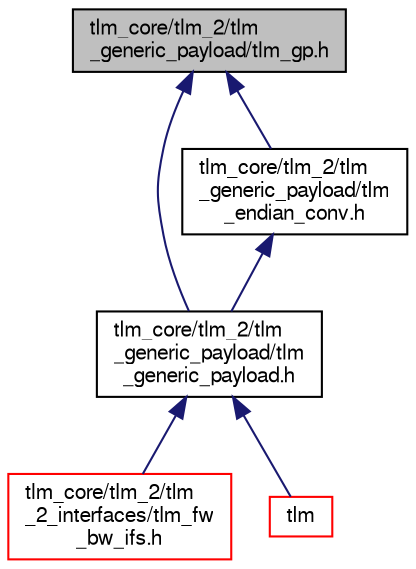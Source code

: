 digraph "tlm_core/tlm_2/tlm_generic_payload/tlm_gp.h"
{
  edge [fontname="FreeSans",fontsize="10",labelfontname="FreeSans",labelfontsize="10"];
  node [fontname="FreeSans",fontsize="10",shape=record];
  Node9 [label="tlm_core/tlm_2/tlm\l_generic_payload/tlm_gp.h",height=0.2,width=0.4,color="black", fillcolor="grey75", style="filled", fontcolor="black"];
  Node9 -> Node10 [dir="back",color="midnightblue",fontsize="10",style="solid",fontname="FreeSans"];
  Node10 [label="tlm_core/tlm_2/tlm\l_generic_payload/tlm\l_generic_payload.h",height=0.2,width=0.4,color="black", fillcolor="white", style="filled",URL="$a00755.html"];
  Node10 -> Node11 [dir="back",color="midnightblue",fontsize="10",style="solid",fontname="FreeSans"];
  Node11 [label="tlm_core/tlm_2/tlm\l_2_interfaces/tlm_fw\l_bw_ifs.h",height=0.2,width=0.4,color="red", fillcolor="white", style="filled",URL="$a00746.html"];
  Node10 -> Node13 [dir="back",color="midnightblue",fontsize="10",style="solid",fontname="FreeSans"];
  Node13 [label="tlm",height=0.2,width=0.4,color="red", fillcolor="white", style="filled",URL="$a00671.html"];
  Node9 -> Node26 [dir="back",color="midnightblue",fontsize="10",style="solid",fontname="FreeSans"];
  Node26 [label="tlm_core/tlm_2/tlm\l_generic_payload/tlm\l_endian_conv.h",height=0.2,width=0.4,color="black", fillcolor="white", style="filled",URL="$a00752.html"];
  Node26 -> Node10 [dir="back",color="midnightblue",fontsize="10",style="solid",fontname="FreeSans"];
}
